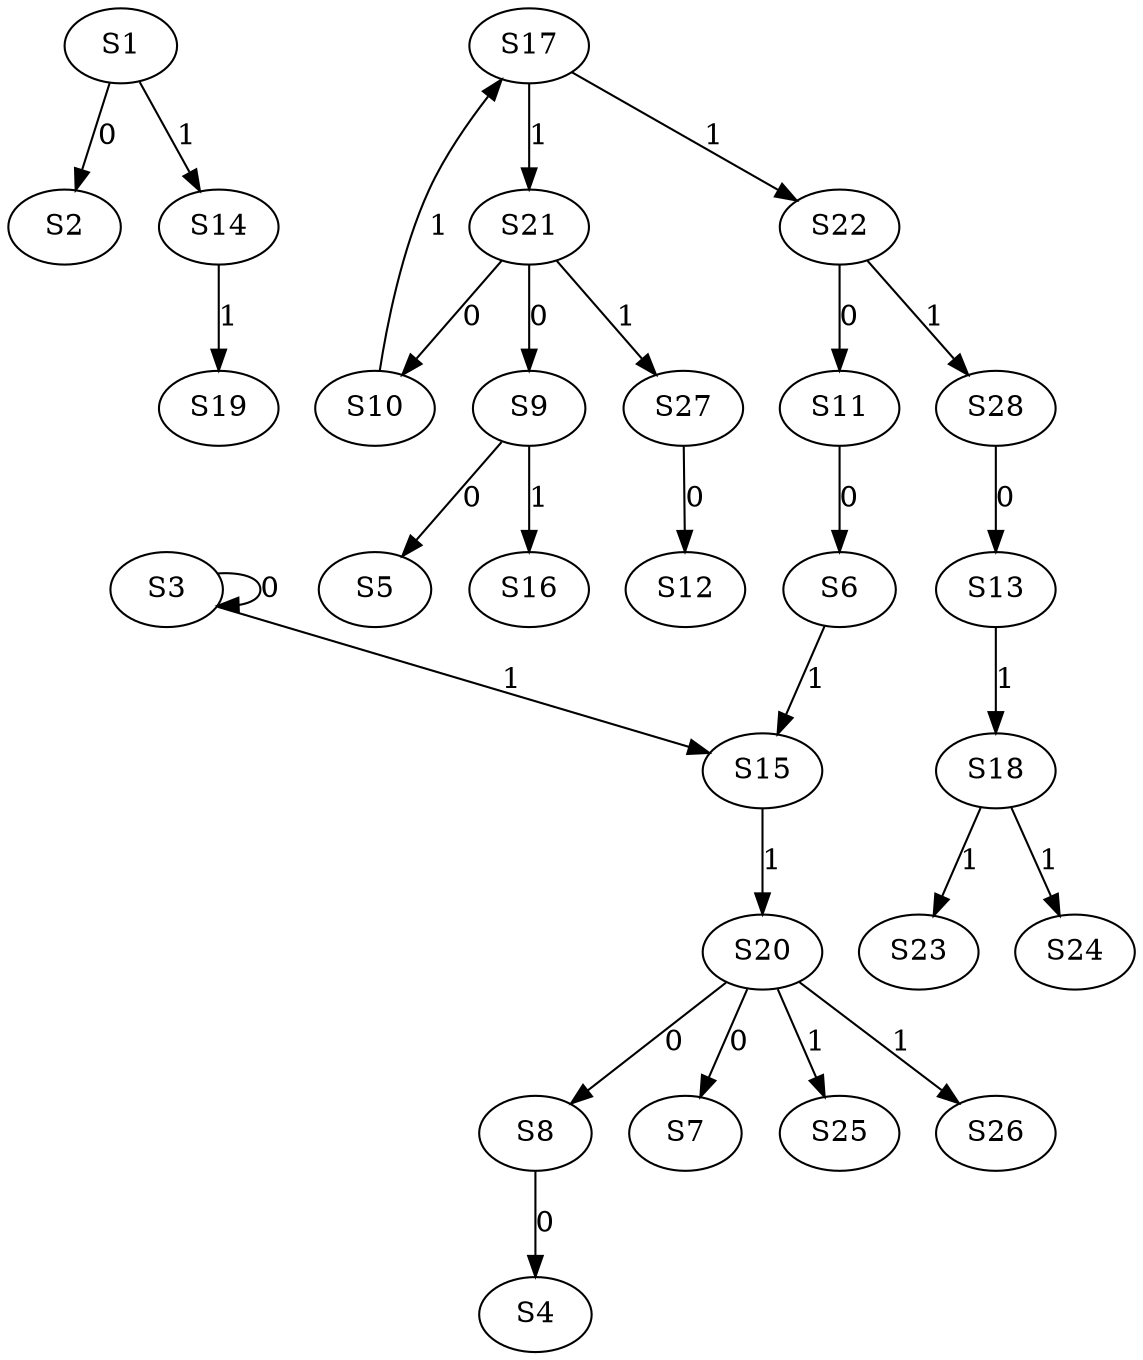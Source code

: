 strict digraph {
	S1 -> S2 [ label = 0 ];
	S3 -> S3 [ label = 0 ];
	S8 -> S4 [ label = 0 ];
	S9 -> S5 [ label = 0 ];
	S11 -> S6 [ label = 0 ];
	S20 -> S7 [ label = 0 ];
	S20 -> S8 [ label = 0 ];
	S21 -> S9 [ label = 0 ];
	S21 -> S10 [ label = 0 ];
	S22 -> S11 [ label = 0 ];
	S27 -> S12 [ label = 0 ];
	S28 -> S13 [ label = 0 ];
	S1 -> S14 [ label = 1 ];
	S6 -> S15 [ label = 1 ];
	S9 -> S16 [ label = 1 ];
	S10 -> S17 [ label = 1 ];
	S13 -> S18 [ label = 1 ];
	S14 -> S19 [ label = 1 ];
	S15 -> S20 [ label = 1 ];
	S17 -> S21 [ label = 1 ];
	S17 -> S22 [ label = 1 ];
	S18 -> S23 [ label = 1 ];
	S18 -> S24 [ label = 1 ];
	S20 -> S25 [ label = 1 ];
	S20 -> S26 [ label = 1 ];
	S21 -> S27 [ label = 1 ];
	S22 -> S28 [ label = 1 ];
	S3 -> S15 [ label = 1 ];
}